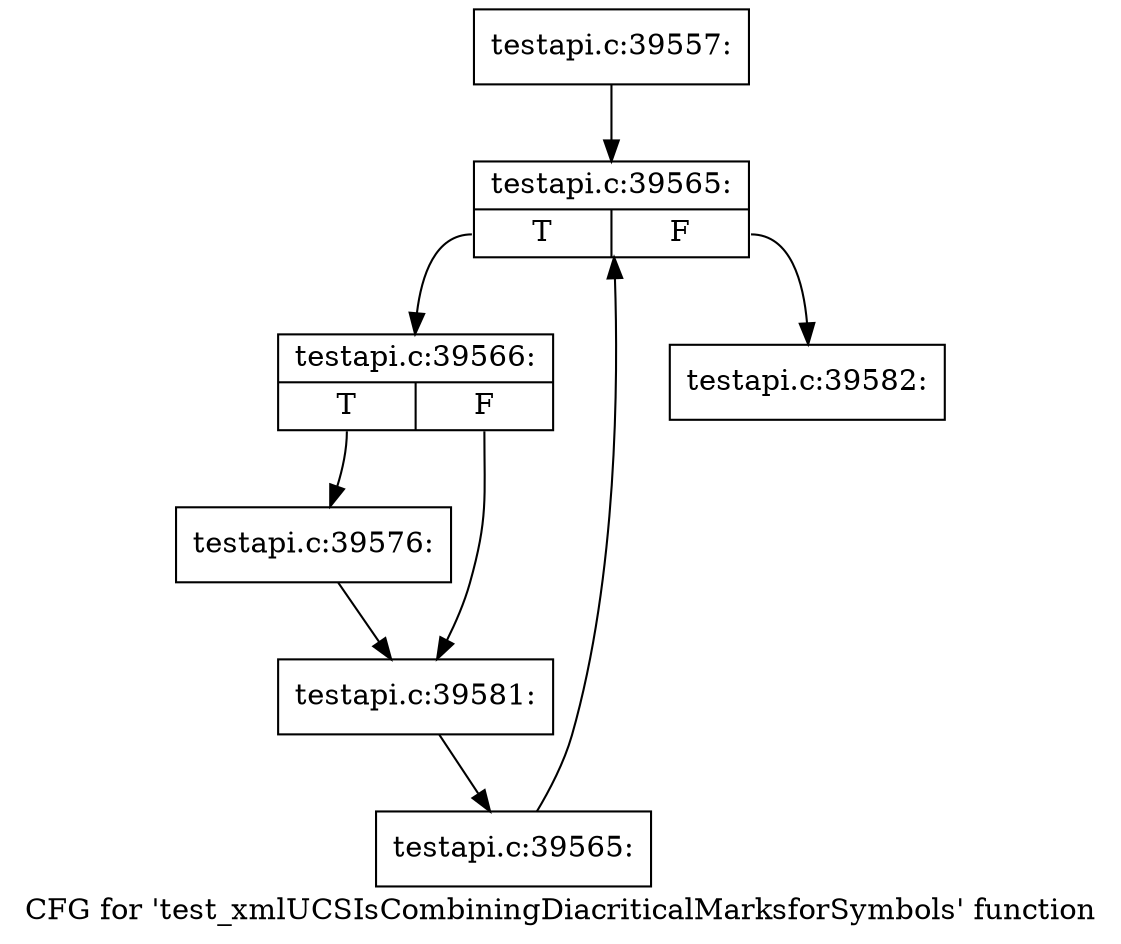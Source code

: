 digraph "CFG for 'test_xmlUCSIsCombiningDiacriticalMarksforSymbols' function" {
	label="CFG for 'test_xmlUCSIsCombiningDiacriticalMarksforSymbols' function";

	Node0x5673130 [shape=record,label="{testapi.c:39557:}"];
	Node0x5673130 -> Node0x567ab50;
	Node0x567ab50 [shape=record,label="{testapi.c:39565:|{<s0>T|<s1>F}}"];
	Node0x567ab50:s0 -> Node0x567ae30;
	Node0x567ab50:s1 -> Node0x567a9b0;
	Node0x567ae30 [shape=record,label="{testapi.c:39566:|{<s0>T|<s1>F}}"];
	Node0x567ae30:s0 -> Node0x567bca0;
	Node0x567ae30:s1 -> Node0x567bfd0;
	Node0x567bca0 [shape=record,label="{testapi.c:39576:}"];
	Node0x567bca0 -> Node0x567bfd0;
	Node0x567bfd0 [shape=record,label="{testapi.c:39581:}"];
	Node0x567bfd0 -> Node0x567ada0;
	Node0x567ada0 [shape=record,label="{testapi.c:39565:}"];
	Node0x567ada0 -> Node0x567ab50;
	Node0x567a9b0 [shape=record,label="{testapi.c:39582:}"];
}
